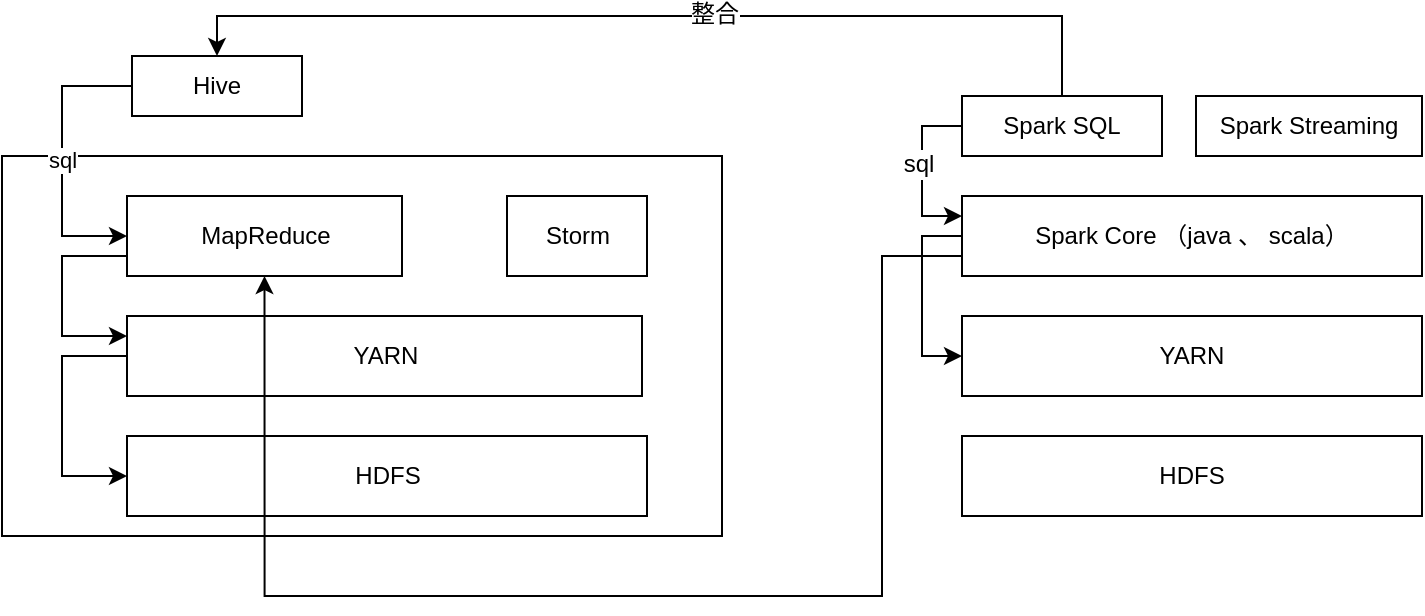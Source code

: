 <mxfile version="12.5.6" type="github"><diagram id="TfsVBYQbyTbQMVzQcBQ0" name="Page-1"><mxGraphModel dx="946" dy="725" grid="1" gridSize="10" guides="1" tooltips="1" connect="1" arrows="1" fold="1" page="1" pageScale="1" pageWidth="827" pageHeight="1169" math="0" shadow="0"><root><mxCell id="0"/><mxCell id="1" parent="0"/><mxCell id="dp1ited8-TZfheyeayYK-5" value="" style="rounded=0;whiteSpace=wrap;html=1;" vertex="1" parent="1"><mxGeometry x="130" y="220" width="360" height="190" as="geometry"/></mxCell><mxCell id="dp1ited8-TZfheyeayYK-6" value="HDFS" style="rounded=0;whiteSpace=wrap;html=1;" vertex="1" parent="1"><mxGeometry x="192.5" y="360" width="260" height="40" as="geometry"/></mxCell><mxCell id="dp1ited8-TZfheyeayYK-16" style="edgeStyle=orthogonalEdgeStyle;rounded=0;orthogonalLoop=1;jettySize=auto;html=1;exitX=0;exitY=0.75;exitDx=0;exitDy=0;entryX=0;entryY=0.5;entryDx=0;entryDy=0;" edge="1" parent="1" source="dp1ited8-TZfheyeayYK-7" target="dp1ited8-TZfheyeayYK-6"><mxGeometry relative="1" as="geometry"><Array as="points"><mxPoint x="193" y="320"/><mxPoint x="160" y="320"/><mxPoint x="160" y="380"/></Array></mxGeometry></mxCell><mxCell id="dp1ited8-TZfheyeayYK-7" value="YARN" style="rounded=0;whiteSpace=wrap;html=1;" vertex="1" parent="1"><mxGeometry x="192.5" y="300" width="257.5" height="40" as="geometry"/></mxCell><mxCell id="dp1ited8-TZfheyeayYK-15" style="edgeStyle=orthogonalEdgeStyle;rounded=0;orthogonalLoop=1;jettySize=auto;html=1;entryX=0;entryY=0.25;entryDx=0;entryDy=0;exitX=0;exitY=0.75;exitDx=0;exitDy=0;" edge="1" parent="1" source="dp1ited8-TZfheyeayYK-8" target="dp1ited8-TZfheyeayYK-7"><mxGeometry relative="1" as="geometry"><Array as="points"><mxPoint x="160" y="270"/><mxPoint x="160" y="310"/></Array></mxGeometry></mxCell><mxCell id="dp1ited8-TZfheyeayYK-8" value="MapReduce" style="rounded=0;whiteSpace=wrap;html=1;" vertex="1" parent="1"><mxGeometry x="192.5" y="240" width="137.5" height="40" as="geometry"/></mxCell><mxCell id="dp1ited8-TZfheyeayYK-17" value="sql" style="edgeStyle=orthogonalEdgeStyle;rounded=0;orthogonalLoop=1;jettySize=auto;html=1;entryX=0;entryY=0.5;entryDx=0;entryDy=0;" edge="1" parent="1" source="dp1ited8-TZfheyeayYK-9" target="dp1ited8-TZfheyeayYK-8"><mxGeometry relative="1" as="geometry"><Array as="points"><mxPoint x="160" y="185"/><mxPoint x="160" y="260"/></Array></mxGeometry></mxCell><mxCell id="dp1ited8-TZfheyeayYK-9" value="Hive" style="rounded=0;whiteSpace=wrap;html=1;" vertex="1" parent="1"><mxGeometry x="195" y="170" width="85" height="30" as="geometry"/></mxCell><mxCell id="dp1ited8-TZfheyeayYK-20" value="Storm" style="rounded=0;whiteSpace=wrap;html=1;" vertex="1" parent="1"><mxGeometry x="382.5" y="240" width="70" height="40" as="geometry"/></mxCell><mxCell id="dp1ited8-TZfheyeayYK-23" value="HDFS" style="rounded=0;whiteSpace=wrap;html=1;" vertex="1" parent="1"><mxGeometry x="610" y="360" width="230" height="40" as="geometry"/></mxCell><mxCell id="dp1ited8-TZfheyeayYK-24" value="YARN" style="rounded=0;whiteSpace=wrap;html=1;" vertex="1" parent="1"><mxGeometry x="610" y="300" width="230" height="40" as="geometry"/></mxCell><mxCell id="dp1ited8-TZfheyeayYK-29" style="edgeStyle=orthogonalEdgeStyle;rounded=0;orthogonalLoop=1;jettySize=auto;html=1;exitX=0;exitY=0.5;exitDx=0;exitDy=0;entryX=0.5;entryY=1;entryDx=0;entryDy=0;" edge="1" parent="1" source="dp1ited8-TZfheyeayYK-25" target="dp1ited8-TZfheyeayYK-8"><mxGeometry relative="1" as="geometry"><mxPoint x="520" y="500" as="targetPoint"/><Array as="points"><mxPoint x="610" y="270"/><mxPoint x="570" y="270"/><mxPoint x="570" y="440"/><mxPoint x="261" y="440"/></Array></mxGeometry></mxCell><mxCell id="dp1ited8-TZfheyeayYK-38" style="edgeStyle=orthogonalEdgeStyle;rounded=0;orthogonalLoop=1;jettySize=auto;html=1;entryX=0;entryY=0.5;entryDx=0;entryDy=0;" edge="1" parent="1" source="dp1ited8-TZfheyeayYK-25" target="dp1ited8-TZfheyeayYK-24"><mxGeometry relative="1" as="geometry"><Array as="points"><mxPoint x="590" y="260"/><mxPoint x="590" y="320"/></Array></mxGeometry></mxCell><mxCell id="dp1ited8-TZfheyeayYK-25" value="Spark Core （java 、 scala）" style="rounded=0;whiteSpace=wrap;html=1;" vertex="1" parent="1"><mxGeometry x="610" y="240" width="230" height="40" as="geometry"/></mxCell><mxCell id="dp1ited8-TZfheyeayYK-32" style="edgeStyle=orthogonalEdgeStyle;rounded=0;orthogonalLoop=1;jettySize=auto;html=1;exitX=0.5;exitY=0;exitDx=0;exitDy=0;entryX=0.5;entryY=0;entryDx=0;entryDy=0;" edge="1" parent="1" source="dp1ited8-TZfheyeayYK-30" target="dp1ited8-TZfheyeayYK-9"><mxGeometry relative="1" as="geometry"/></mxCell><mxCell id="dp1ited8-TZfheyeayYK-36" value="整合" style="text;html=1;align=center;verticalAlign=middle;resizable=0;points=[];labelBackgroundColor=#ffffff;" vertex="1" connectable="0" parent="dp1ited8-TZfheyeayYK-32"><mxGeometry x="-0.112" y="-1" relative="1" as="geometry"><mxPoint as="offset"/></mxGeometry></mxCell><mxCell id="dp1ited8-TZfheyeayYK-35" style="edgeStyle=orthogonalEdgeStyle;rounded=0;orthogonalLoop=1;jettySize=auto;html=1;entryX=0;entryY=0.25;entryDx=0;entryDy=0;" edge="1" parent="1" source="dp1ited8-TZfheyeayYK-30" target="dp1ited8-TZfheyeayYK-25"><mxGeometry relative="1" as="geometry"><Array as="points"><mxPoint x="590" y="205"/><mxPoint x="590" y="250"/></Array></mxGeometry></mxCell><mxCell id="dp1ited8-TZfheyeayYK-37" value="sql" style="text;html=1;align=center;verticalAlign=middle;resizable=0;points=[];labelBackgroundColor=#ffffff;" vertex="1" connectable="0" parent="dp1ited8-TZfheyeayYK-35"><mxGeometry x="-0.082" y="-2" relative="1" as="geometry"><mxPoint as="offset"/></mxGeometry></mxCell><mxCell id="dp1ited8-TZfheyeayYK-30" value="Spark SQL" style="rounded=0;whiteSpace=wrap;html=1;" vertex="1" parent="1"><mxGeometry x="610" y="190" width="100" height="30" as="geometry"/></mxCell><mxCell id="dp1ited8-TZfheyeayYK-31" value="Spark Streaming" style="rounded=0;whiteSpace=wrap;html=1;" vertex="1" parent="1"><mxGeometry x="727" y="190" width="113" height="30" as="geometry"/></mxCell></root></mxGraphModel></diagram></mxfile>